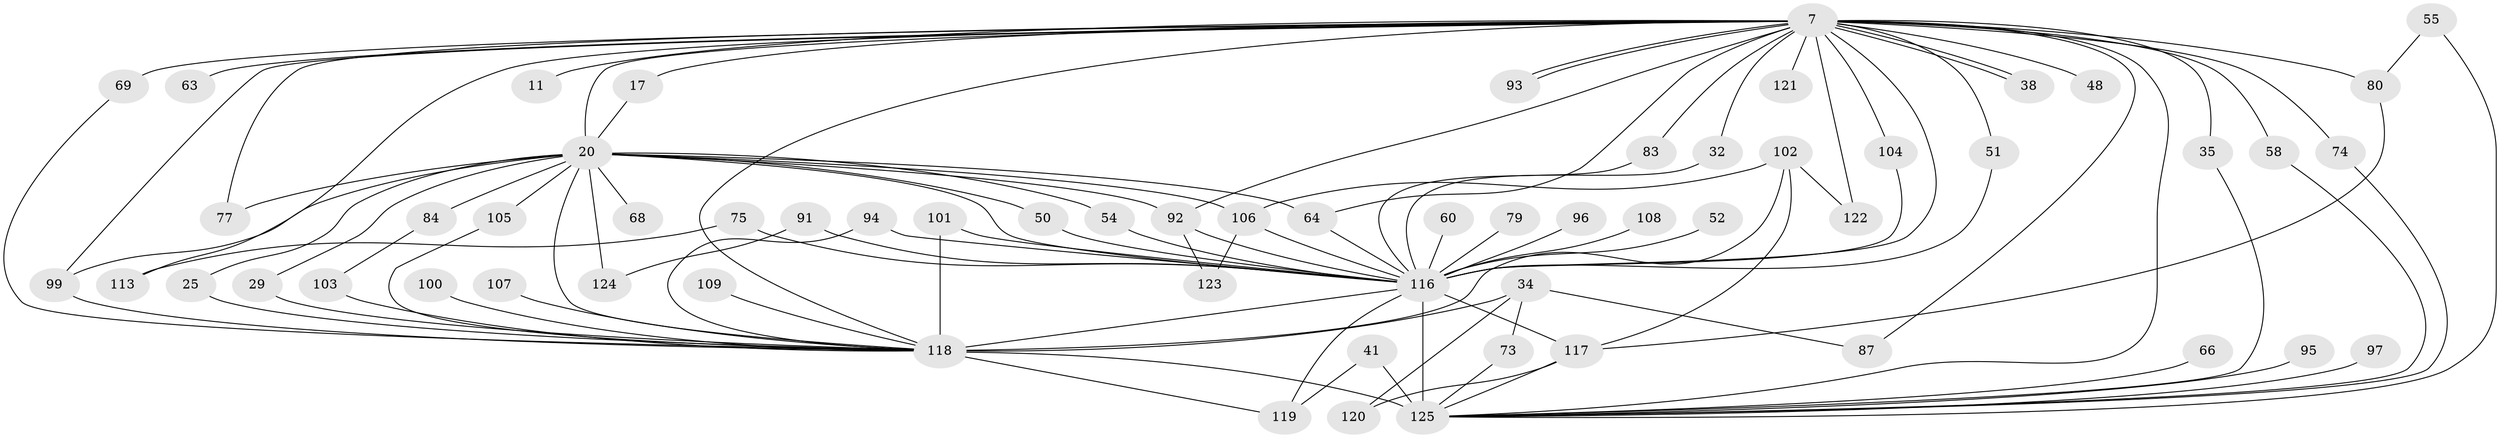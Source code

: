 // original degree distribution, {17: 0.024, 21: 0.008, 19: 0.008, 13: 0.008, 20: 0.016, 37: 0.008, 28: 0.008, 18: 0.008, 2: 0.56, 8: 0.008, 6: 0.024, 7: 0.016, 3: 0.184, 9: 0.016, 5: 0.032, 4: 0.072}
// Generated by graph-tools (version 1.1) at 2025/44/03/09/25 04:44:22]
// undirected, 62 vertices, 107 edges
graph export_dot {
graph [start="1"]
  node [color=gray90,style=filled];
  7 [super="+6"];
  11;
  17;
  20 [super="+14+16"];
  25;
  29;
  32;
  34 [super="+27"];
  35;
  38;
  41;
  48;
  50;
  51;
  52;
  54;
  55;
  58;
  60;
  63;
  64 [super="+46"];
  66;
  68;
  69 [super="+22+24"];
  73;
  74;
  75 [super="+53"];
  77;
  79;
  80 [super="+28+59"];
  83;
  84 [super="+72"];
  87;
  91 [super="+36"];
  92 [super="+37"];
  93;
  94 [super="+56"];
  95;
  96;
  97;
  99 [super="+62"];
  100;
  101;
  102 [super="+86+81"];
  103;
  104;
  105 [super="+98"];
  106 [super="+78+85"];
  107;
  108;
  109;
  113;
  116 [super="+114+5"];
  117 [super="+112"];
  118 [super="+70+88+110"];
  119 [super="+33"];
  120;
  121;
  122;
  123;
  124;
  125 [super="+67+115+90"];
  7 -- 35;
  7 -- 38;
  7 -- 38;
  7 -- 63 [weight=2];
  7 -- 69 [weight=3];
  7 -- 93;
  7 -- 93;
  7 -- 116 [weight=12];
  7 -- 20 [weight=3];
  7 -- 11;
  7 -- 74;
  7 -- 77;
  7 -- 80 [weight=3];
  7 -- 17;
  7 -- 83;
  7 -- 87;
  7 -- 92 [weight=2];
  7 -- 32;
  7 -- 122;
  7 -- 104;
  7 -- 48;
  7 -- 113;
  7 -- 51;
  7 -- 121;
  7 -- 58;
  7 -- 99;
  7 -- 64;
  7 -- 125 [weight=4];
  7 -- 118 [weight=8];
  17 -- 20;
  20 -- 25;
  20 -- 54;
  20 -- 68 [weight=2];
  20 -- 84 [weight=3];
  20 -- 106 [weight=2];
  20 -- 64 [weight=2];
  20 -- 77;
  20 -- 50;
  20 -- 124;
  20 -- 29;
  20 -- 105 [weight=2];
  20 -- 92;
  20 -- 99;
  20 -- 116;
  20 -- 118 [weight=3];
  25 -- 118;
  29 -- 118;
  32 -- 116;
  34 -- 120;
  34 -- 73;
  34 -- 87;
  34 -- 118 [weight=3];
  35 -- 125;
  41 -- 119;
  41 -- 125 [weight=2];
  50 -- 116;
  51 -- 116;
  52 -- 116;
  54 -- 116;
  55 -- 80;
  55 -- 125;
  58 -- 125;
  60 -- 116 [weight=2];
  64 -- 116;
  66 -- 125 [weight=2];
  69 -- 118;
  73 -- 125;
  74 -- 125;
  75 -- 113;
  75 -- 116 [weight=3];
  79 -- 116;
  80 -- 117 [weight=2];
  83 -- 116;
  84 -- 103;
  91 -- 124;
  91 -- 116 [weight=3];
  92 -- 123;
  92 -- 116;
  94 -- 116;
  94 -- 118 [weight=2];
  95 -- 125 [weight=2];
  96 -- 116 [weight=2];
  97 -- 125;
  99 -- 118 [weight=2];
  100 -- 118 [weight=2];
  101 -- 116;
  101 -- 118;
  102 -- 122;
  102 -- 106 [weight=2];
  102 -- 117;
  102 -- 118;
  103 -- 118;
  104 -- 116;
  105 -- 118;
  106 -- 123;
  106 -- 116 [weight=2];
  107 -- 118 [weight=2];
  108 -- 116 [weight=2];
  109 -- 118 [weight=2];
  116 -- 119;
  116 -- 125 [weight=14];
  116 -- 117 [weight=5];
  116 -- 118 [weight=10];
  117 -- 120;
  117 -- 125 [weight=2];
  118 -- 125 [weight=11];
  118 -- 119;
}
